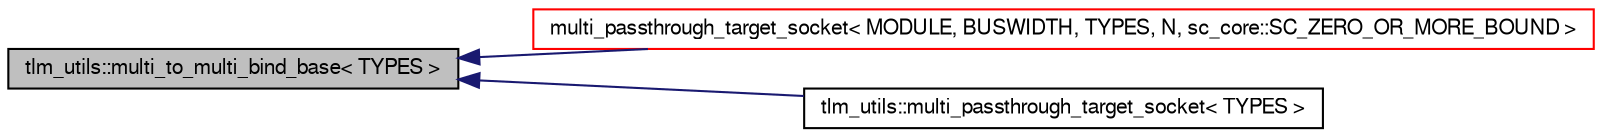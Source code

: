 digraph G
{
  edge [fontname="FreeSans",fontsize="10",labelfontname="FreeSans",labelfontsize="10"];
  node [fontname="FreeSans",fontsize="10",shape=record];
  rankdir=LR;
  Node1 [label="tlm_utils::multi_to_multi_bind_base\< TYPES \>",height=0.2,width=0.4,color="black", fillcolor="grey75", style="filled" fontcolor="black"];
  Node1 -> Node2 [dir=back,color="midnightblue",fontsize="10",style="solid",fontname="FreeSans"];
  Node2 [label="multi_passthrough_target_socket\< MODULE, BUSWIDTH, TYPES, N, sc_core::SC_ZERO_OR_MORE_BOUND \>",height=0.2,width=0.4,color="red", fillcolor="white", style="filled",URL="$a00018.html"];
  Node1 -> Node3 [dir=back,color="midnightblue",fontsize="10",style="solid",fontname="FreeSans"];
  Node3 [label="tlm_utils::multi_passthrough_target_socket\< TYPES \>",height=0.2,width=0.4,color="black", fillcolor="white", style="filled",URL="$a00018.html"];
}
